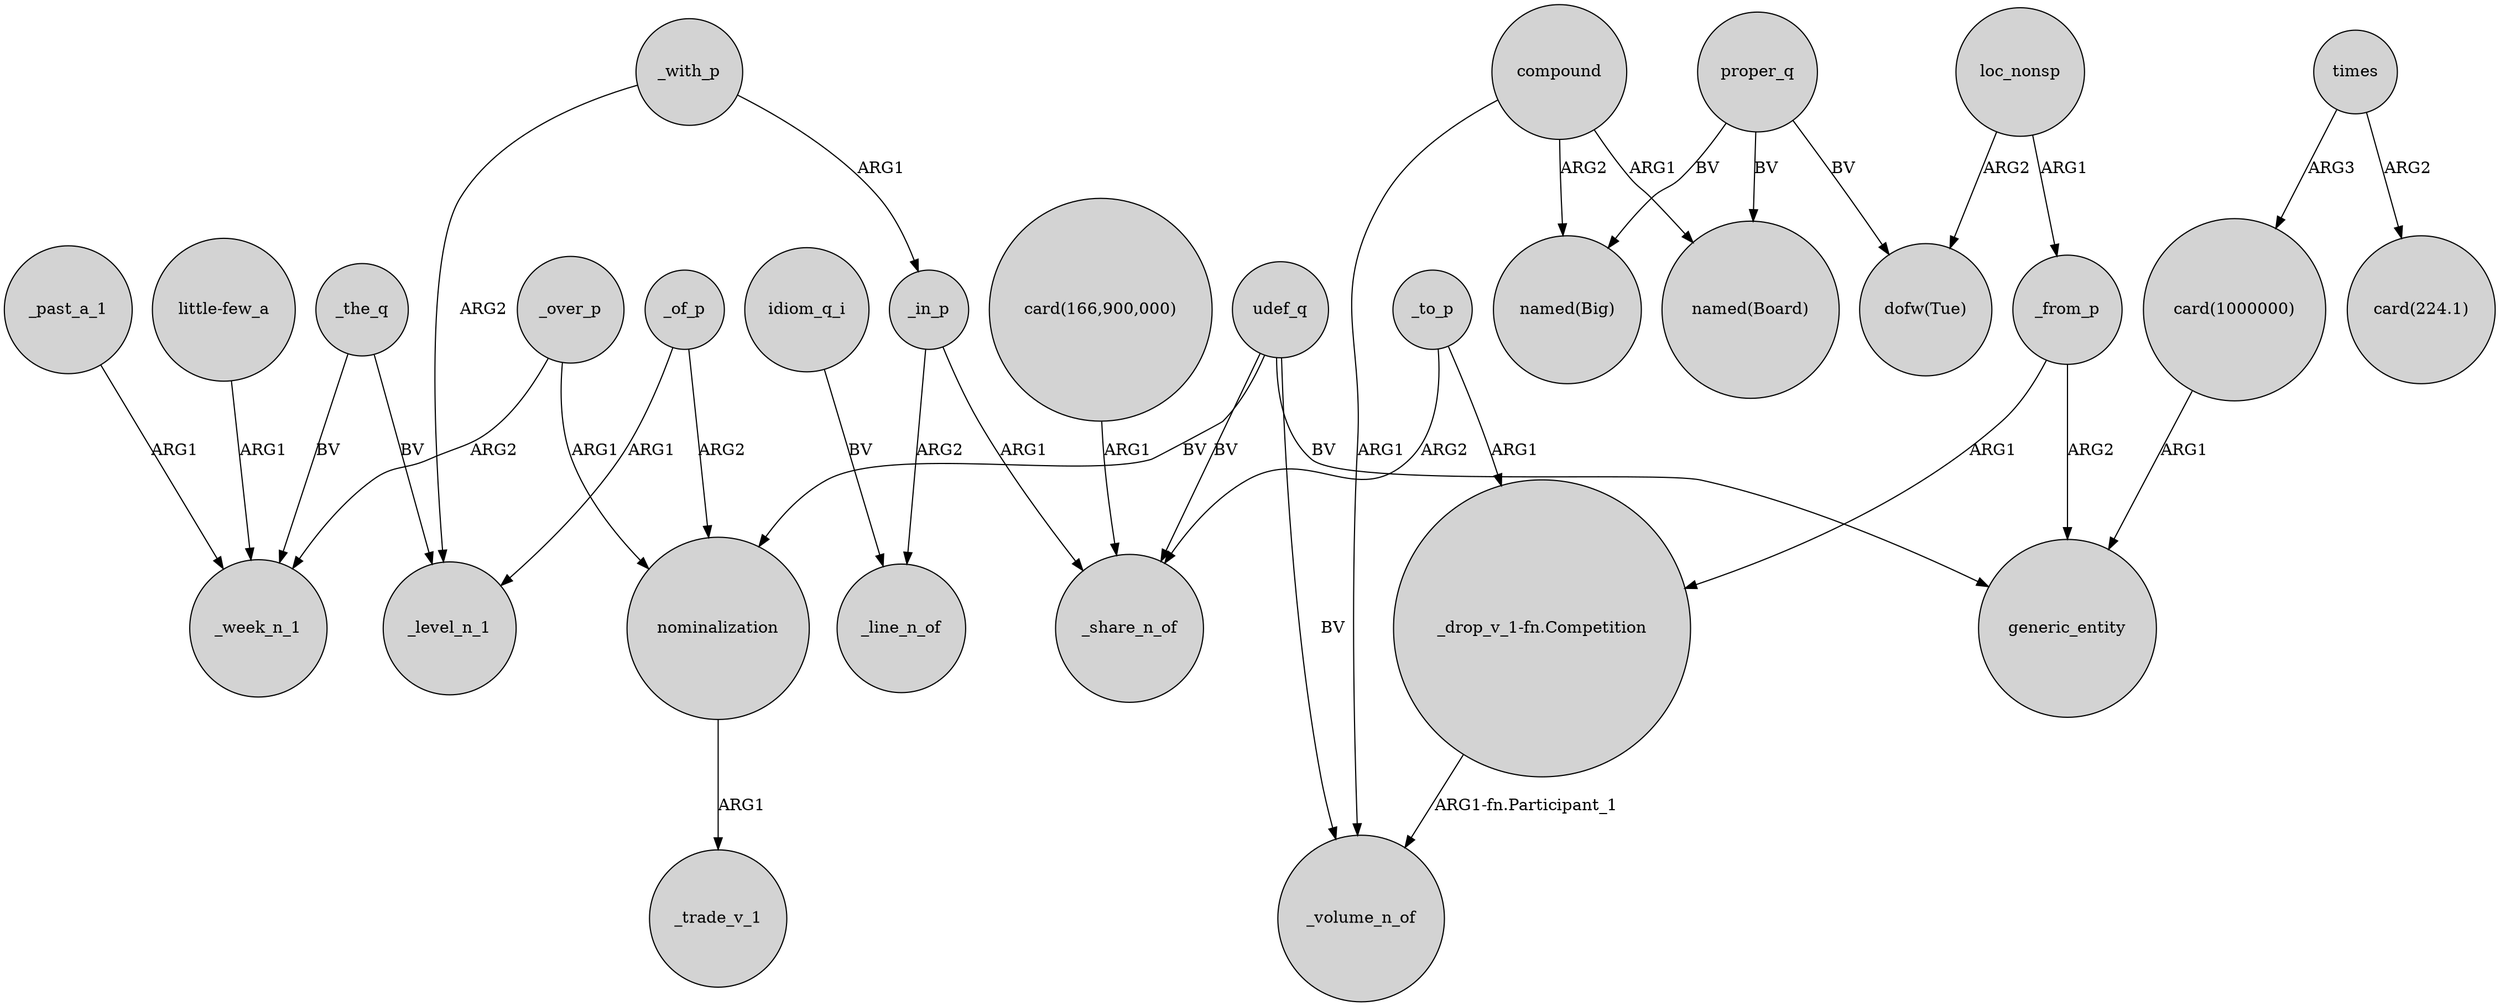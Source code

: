 digraph {
	node [shape=circle style=filled]
	_the_q -> _week_n_1 [label=BV]
	_of_p -> _level_n_1 [label=ARG1]
	loc_nonsp -> _from_p [label=ARG1]
	compound -> _volume_n_of [label=ARG1]
	_the_q -> _level_n_1 [label=BV]
	_to_p -> "_drop_v_1-fn.Competition" [label=ARG1]
	_in_p -> _line_n_of [label=ARG2]
	_in_p -> _share_n_of [label=ARG1]
	_from_p -> generic_entity [label=ARG2]
	compound -> "named(Big)" [label=ARG2]
	udef_q -> nominalization [label=BV]
	times -> "card(1000000)" [label=ARG3]
	_to_p -> _share_n_of [label=ARG2]
	idiom_q_i -> _line_n_of [label=BV]
	_over_p -> nominalization [label=ARG1]
	udef_q -> _volume_n_of [label=BV]
	udef_q -> generic_entity [label=BV]
	_with_p -> _level_n_1 [label=ARG2]
	times -> "card(224.1)" [label=ARG2]
	_with_p -> _in_p [label=ARG1]
	_of_p -> nominalization [label=ARG2]
	_past_a_1 -> _week_n_1 [label=ARG1]
	"card(1000000)" -> generic_entity [label=ARG1]
	"_drop_v_1-fn.Competition" -> _volume_n_of [label="ARG1-fn.Participant_1"]
	udef_q -> _share_n_of [label=BV]
	_over_p -> _week_n_1 [label=ARG2]
	"card(166,900,000)" -> _share_n_of [label=ARG1]
	proper_q -> "named(Big)" [label=BV]
	proper_q -> "dofw(Tue)" [label=BV]
	_from_p -> "_drop_v_1-fn.Competition" [label=ARG1]
	proper_q -> "named(Board)" [label=BV]
	loc_nonsp -> "dofw(Tue)" [label=ARG2]
	"little-few_a" -> _week_n_1 [label=ARG1]
	compound -> "named(Board)" [label=ARG1]
	nominalization -> _trade_v_1 [label=ARG1]
}
